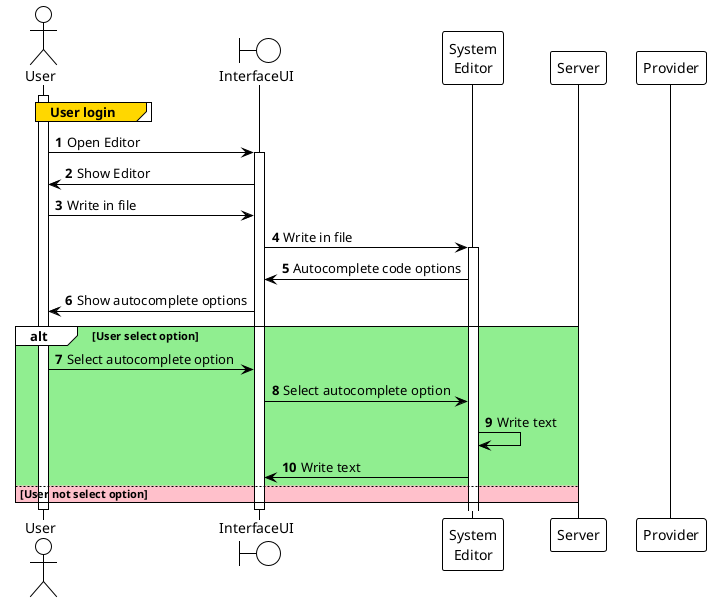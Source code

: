@startuml
'https://plantuml.com/sequence-diagram
!theme plain

autonumber

actor User
boundary InterfaceUI
participant "System\nEditor" as System
participant Server
participant "Provider" as Firebase

activate User
group#Gold User login

end

User -> InterfaceUI: Open Editor
activate InterfaceUI
User <- InterfaceUI: Show Editor
User -> InterfaceUI: Write in file
InterfaceUI -> System: Write in file
activate System

InterfaceUI <- System: Autocomplete code options
User <- InterfaceUI: Show autocomplete options
alt #LightGreen User select option
  User -> InterfaceUI: Select autocomplete option
  InterfaceUI -> System: Select autocomplete option
  System -> System: Write text
  InterfaceUI <- System: Write text
else #Pink User not select option
end


deactivate InterfaceUI
deactivate User

@enduml

